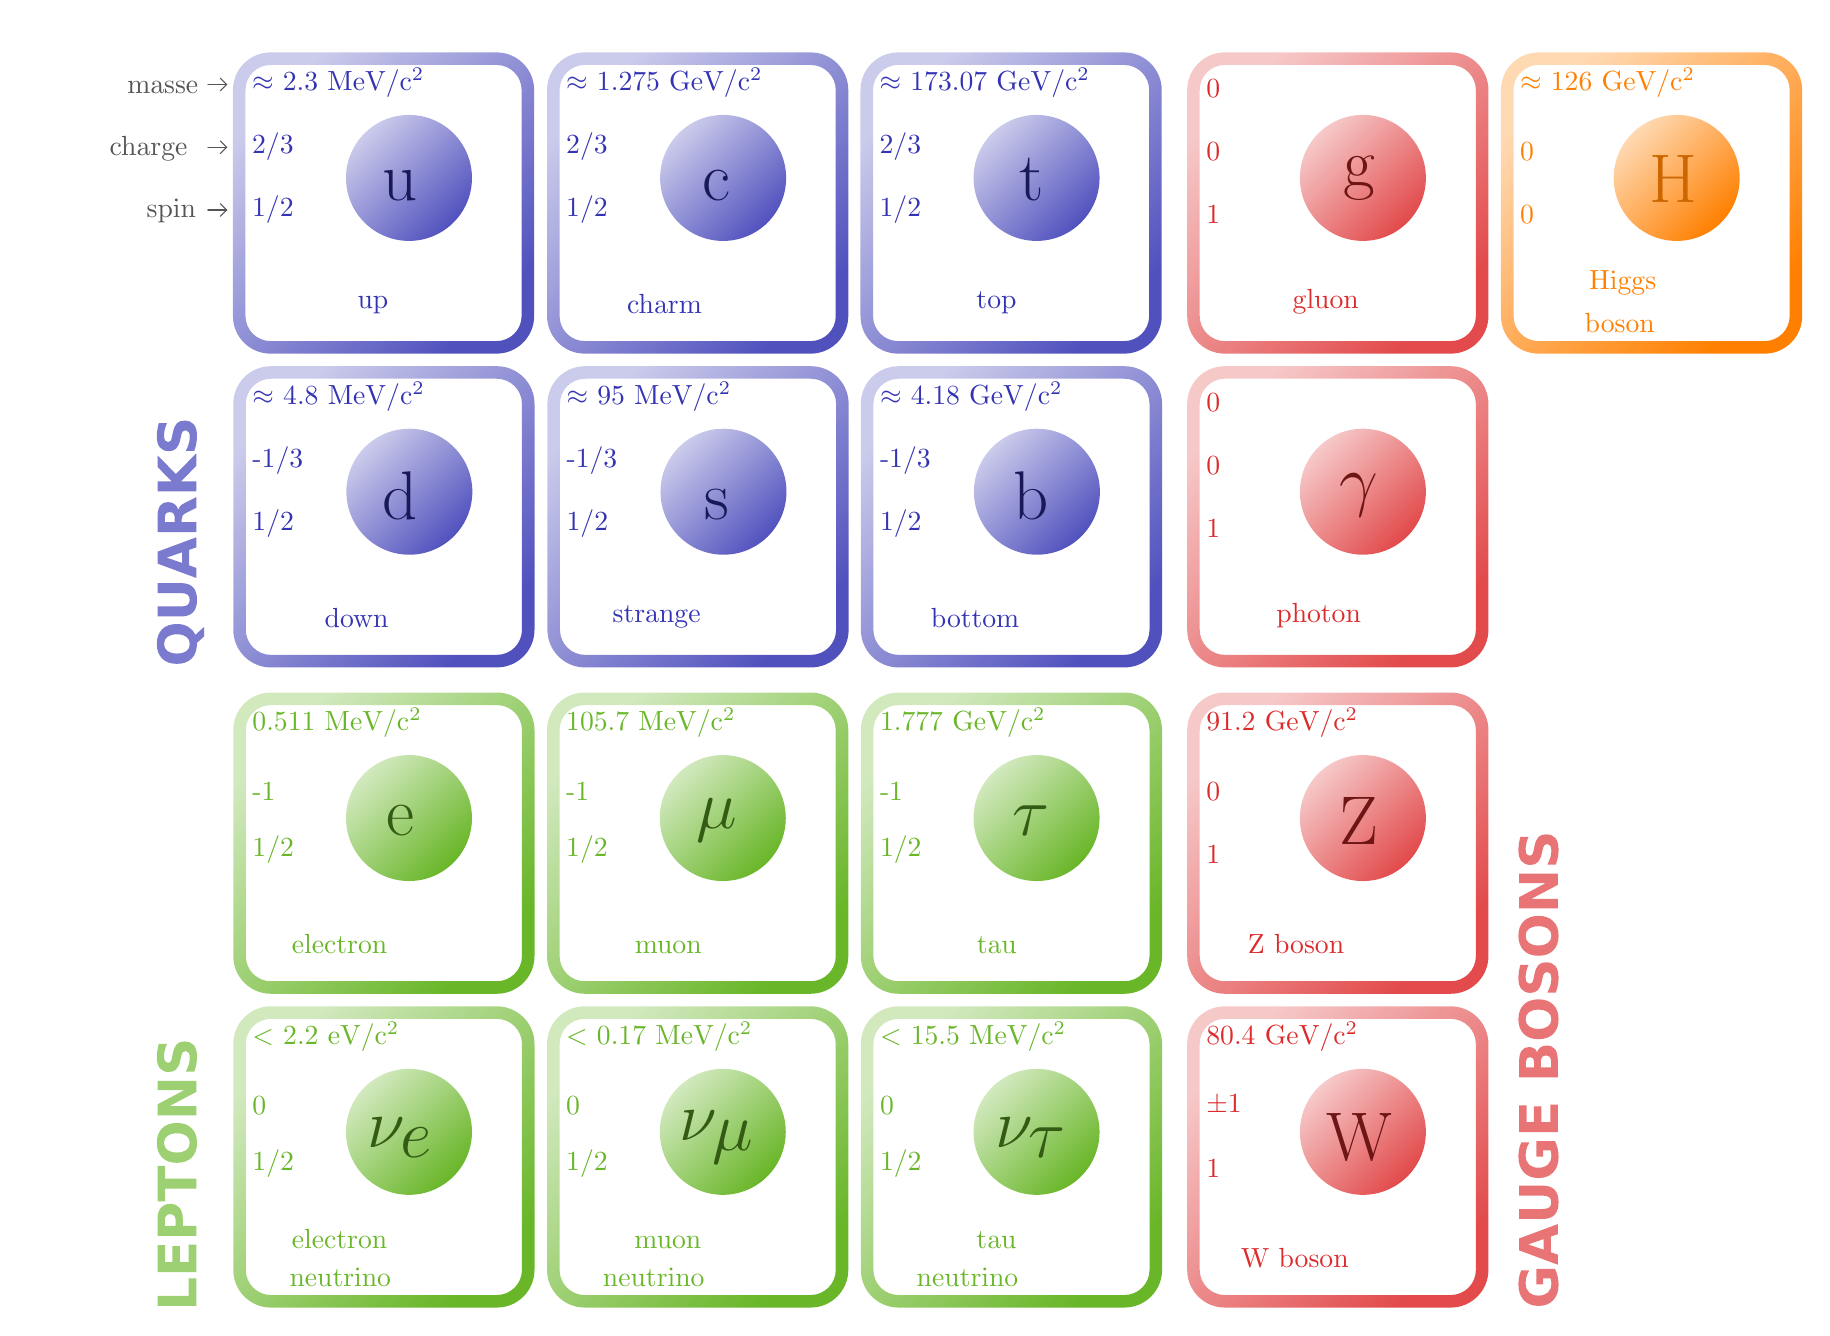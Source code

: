 \definecolor{gray}{RGB}{85,85,85}
\definecolor{blue}{RGB}{51,51,179}
\definecolor{green}{RGB}{105,182,40}
\definecolor{red}{RGB}{221,42,43}

%% \definecolor{ccc99ff}{RGB}{204,153,255}
%% \definecolor{c55cc22}{RGB}{85,204,34}
%% \definecolor{cff6c6c}{RGB}{255,108,108}
%% \definecolor{cffff58}{RGB}{255,255,88}

\tikzstyle{leptons} = [top color=green!30,bottom color=green,shading angle={45},opacity=1.0]
\tikzstyle{quarks}  = [top color=blue!30,bottom color=blue,shading angle={45},opacity=0.85]
\tikzstyle{bosons}  = [top color=red!30,bottom color=red,shading angle={45},opacity=0.85]
\tikzstyle{higgs}   = [top color=orange!30,bottom color=orange,shading angle={45},opacity=1.0]

\begin{tikzpicture}[y=0.80pt,x=0.80pt,yscale=-1, inner sep=0pt, outer sep=0pt]
  \path[quarks] (138.898,66.616) circle (0.8cm);
  \path[quarks] (195.434,128.976) .. controls (195.434,138.369) and
  (187.82,145.984) .. (178.426,145.984) -- (76.378,145.984) .. controls
  (66.985,145.984) and (59.37,138.369) .. (59.37,128.976) --
  (59.37,26.929) .. controls (59.37,17.536) and (66.985,9.921) ..
  (76.378,9.921) -- (178.426,9.921) .. controls (187.82,9.921) and
  (195.434,17.536) .. (195.434,26.929) -- (195.434,128.976) --
  (195.434,128.976) -- cycle(189.765,26.928) .. controls (189.765,20.666)
  and (184.689,15.59) .. (178.426,15.59) -- (76.378,15.59) .. controls
  (70.116,15.59) and (65.04,20.666) .. (65.04,26.928) --
  (65.04,128.975) .. controls (65.04,135.237) and (70.116,140.314) ..
  (76.378,140.314) -- (178.426,140.314) .. controls (184.689,140.314) and
  (189.765,135.237) .. (189.765,128.975) -- (189.765,26.928) --
  (189.765,26.928) -- cycle;
  \path[quarks] (195.593,270.707) .. controls (195.593,280.099) and
  (187.978,287.715) .. (178.585,287.715) -- (76.538,287.715) .. controls
  (67.144,287.715) and (59.53,280.099) .. (59.53,270.707) --
  (59.53,168.661) .. controls (59.53,159.268) and (67.144,151.653) ..
  (76.538,151.653) -- (178.586,151.653) .. controls (187.979,151.653) and
  (195.594,159.268) .. (195.594,168.661) -- (195.594,270.707) --
  (195.593,270.707) -- cycle(189.923,168.661) .. controls
  (189.923,162.399) and (184.847,157.323) .. (178.585,157.323) --
  (76.538,157.323) .. controls (70.276,157.323) and (65.199,162.399) ..
  (65.199,168.661) -- (65.199,270.707) .. controls (65.199,276.969) and
  (70.276,282.044) .. (76.538,282.044) -- (178.586,282.044) .. controls
  (184.848,282.044) and (189.924,276.968) .. (189.924,270.707) --
  (189.923,168.661) -- (189.923,168.661) -- cycle;
  \path[quarks] (139.058,208.348) circle (0.8cm);
  \path[quarks] (337.326,128.976) .. controls (337.326,138.369) and
  (329.711,145.984) .. (320.317,145.984) -- (218.269,145.984) .. controls
  (208.876,145.984) and (201.261,138.369) .. (201.261,128.976) --
  (201.261,26.929) .. controls (201.261,17.536) and (208.876,9.921) ..
  (218.269,9.921) -- (320.317,9.921) .. controls (329.711,9.921) and
  (337.326,17.536) .. (337.326,26.929) -- (337.326,128.976) --
  (337.326,128.976) -- cycle(331.656,26.928) .. controls (331.656,20.666)
  and (326.579,15.59) .. (320.317,15.59) -- (218.269,15.59) .. controls
  (212.007,15.59) and (206.931,20.666) .. (206.931,26.928) --
  (206.931,128.975) .. controls (206.931,135.237) and (212.007,140.314) ..
  (218.269,140.314) -- (320.317,140.314) .. controls (326.58,140.314) and
  (331.656,135.237) .. (331.656,128.975) -- (331.656,26.928) --
  (331.656,26.928) -- cycle;
  \path[quarks] (280.789,66.616) circle (0.8cm);
  \path[quarks] (337.484,270.707) .. controls (337.484,280.099) and
  (329.869,287.715) .. (320.476,287.715) -- (218.428,287.715) .. controls
  (209.034,287.715) and (201.42,280.099) .. (201.42,270.707) --
  (201.42,168.661) .. controls (201.42,159.268) and (209.034,151.653) ..
  (218.428,151.653) -- (320.476,151.653) .. controls (329.869,151.653) and
  (337.484,159.268) .. (337.484,168.661) -- (337.484,270.707) --
  (337.484,270.707) -- cycle(331.814,168.661) .. controls
  (331.814,162.399) and (326.737,157.323) .. (320.476,157.323) --
  (218.428,157.323) .. controls (212.166,157.323) and (207.089,162.399) ..
  (207.089,168.661) -- (207.089,270.707) .. controls (207.089,276.969) and
  (212.166,282.044) .. (218.428,282.044) -- (320.476,282.044) .. controls
  (326.738,282.044) and (331.814,276.968) .. (331.814,270.707) --
  (331.814,168.661) -- (331.814,168.661) -- cycle;
  \path[quarks] (280.949,208.348) circle (0.8cm);
  \path[quarks] (478.896,128.976) .. controls (478.896,138.369) and
  (471.281,145.984) .. (461.888,145.984) -- (359.841,145.984) .. controls
  (350.448,145.984) and (342.834,138.369) .. (342.834,128.976) --
  (342.834,26.929) .. controls (342.834,17.536) and (350.449,9.921) ..
  (359.841,9.921) -- (461.888,9.921) .. controls (471.281,9.921) and
  (478.896,17.536) .. (478.896,26.929) -- (478.896,128.976) --
  (478.896,128.976) -- cycle(473.226,26.928) .. controls (473.226,20.666)
  and (468.15,15.59) .. (461.888,15.59) -- (359.841,15.59) .. controls
  (353.579,15.59) and (348.503,20.666) .. (348.503,26.928) --
  (348.503,128.975) .. controls (348.503,135.237) and (353.579,140.314) ..
  (359.841,140.314) -- (461.888,140.314) .. controls (468.15,140.314) and
  (473.226,135.237) .. (473.226,128.975) -- (473.226,26.928) -- cycle;
  \path[quarks] (422.359,66.616) circle (0.8cm);
  \path[quarks] (479.054,270.707) .. controls (479.054,280.099) and
  (471.439,287.715) .. (462.046,287.715) -- (360.001,287.715) .. controls
  (350.606,287.715) and (342.994,280.099) .. (342.994,270.707) --
  (342.994,168.661) .. controls (342.994,159.268) and (350.607,151.653) ..
  (360.001,151.653) -- (462.046,151.653) .. controls (471.439,151.653) and
  (479.054,159.268) .. (479.054,168.661) -- (479.054,270.707) --
  (479.054,270.707) -- cycle(473.384,168.661) .. controls
  (473.384,162.399) and (468.308,157.323) .. (462.046,157.323) --
  (360.001,157.323) .. controls (353.739,157.323) and (348.661,162.399) ..
  (348.661,168.661) -- (348.661,270.707) .. controls (348.661,276.969) and
  (353.739,282.044) .. (360.001,282.044) -- (462.046,282.044) .. controls
  (468.308,282.044) and (473.384,276.968) .. (473.384,270.707) --
  (473.384,168.661) -- (473.384,168.661) -- cycle;
  \path[quarks] (422.519,208.348) circle (0.8cm);
  \path[bosons] (626.457,128.976) .. controls (626.457,138.37) and
  (618.847,145.984) .. (609.449,145.984) -- (507.402,145.984) .. controls
  (498.009,145.984) and (490.394,138.37) .. (490.394,128.976) --
  (490.394,26.929) .. controls (490.394,17.536) and (498.009,9.921) ..
  (507.402,9.921) -- (609.449,9.921) .. controls (618.845,9.921) and
  (626.457,17.536) .. (626.457,26.929) -- (626.457,128.976) --
  (626.457,128.976) -- cycle(620.789,26.928) .. controls (620.789,20.666)
  and (615.716,15.59) .. (609.449,15.59) -- (507.402,15.59) .. controls
  (501.14,15.59) and (496.064,20.666) .. (496.064,26.928) --
  (496.064,128.975) .. controls (496.064,135.238) and (501.14,140.315) ..
  (507.402,140.315) -- (609.449,140.315) .. controls (615.716,140.315) and
  (620.789,135.238) .. (620.789,128.975) -- (620.789,26.928) -- cycle;
  \path[bosons] (569.763,66.614) circle (0.8cm);
  \path[bosons] (569.763,208.348) circle (0.8cm);
  \path[leptons] (195.592,418.107) .. controls (195.592,427.502) and
  (187.978,435.115) .. (178.584,435.115) -- (76.537,435.115) .. controls
  (67.144,435.115) and (59.529,427.502) .. (59.529,418.107) --
  (59.529,316.061) .. controls (59.529,306.668) and (67.144,299.053) ..
  (76.537,299.053) -- (178.585,299.053) .. controls (187.979,299.053) and
  (195.593,306.668) .. (195.593,316.061) -- (195.592,418.107) --
  (195.592,418.107) -- cycle(189.923,316.061) .. controls
  (189.923,309.799) and (184.847,304.723) .. (178.584,304.723) --
  (76.537,304.723) .. controls (70.275,304.723) and (65.199,309.799) ..
  (65.199,316.061) -- (65.199,418.111) .. controls (65.199,424.373) and
  (70.275,429.451) .. (76.537,429.451) -- (178.585,429.451) .. controls
  (184.848,429.451) and (189.924,424.373) .. (189.924,418.111) --
  (189.923,316.061) -- (189.923,316.061) -- cycle;
  \path[leptons] (138.899,355.745) circle (0.8cm);
  \path[leptons] (337.326,418.107) .. controls (337.326,427.502) and
  (329.711,435.115) .. (320.317,435.115) -- (218.269,435.115) .. controls
  (208.876,435.115) and (201.261,427.502) .. (201.261,418.107) --
  (201.261,316.061) .. controls (201.261,306.668) and (208.876,299.053) ..
  (218.269,299.053) -- (320.317,299.053) .. controls (329.711,299.053) and
  (337.326,306.668) .. (337.326,316.061) -- (337.326,418.107) --
  (337.326,418.107) -- cycle(331.656,316.061) .. controls
  (331.656,309.799) and (326.579,304.723) .. (320.317,304.723) --
  (218.269,304.723) .. controls (212.007,304.723) and (206.931,309.799) ..
  (206.931,316.061) -- (206.931,418.111) .. controls (206.931,424.373) and
  (212.007,429.451) .. (218.269,429.451) -- (320.317,429.451) .. controls
  (326.58,429.451) and (331.656,424.373) .. (331.656,418.111) --
  (331.656,316.061) -- (331.656,316.061) -- cycle;
  \path[leptons] (280.631,355.745) circle (0.8cm);
  \path[leptons] (479.056,418.107) .. controls (479.056,427.502) and
  (471.441,435.115) .. (462.048,435.115) -- (360.001,435.115) .. controls
  (350.608,435.115) and (342.994,427.502) .. (342.994,418.107) --
  (342.994,316.061) .. controls (342.994,306.668) and (350.609,299.053) ..
  (360.001,299.053) -- (462.048,299.053) .. controls (471.441,299.053) and
  (479.056,306.668) .. (479.056,316.061) -- (479.056,418.107) --
  (479.056,418.107) -- cycle(473.386,316.061) .. controls
  (473.386,309.799) and (468.31,304.723) .. (462.048,304.723) --
  (360.001,304.723) .. controls (353.739,304.723) and (348.663,309.799) ..
  (348.663,316.061) -- (348.663,418.111) .. controls (348.663,424.373) and
  (353.739,429.451) .. (360.001,429.451) -- (462.048,429.451) .. controls
  (468.31,429.451) and (473.386,424.373) .. (473.386,418.111) --
  (473.386,316.061) -- (473.386,316.061) -- cycle;
  \path[leptons] (422.363,355.745) circle (0.8cm);
  \path[leptons] (195.591,559.84) .. controls (195.591,569.236) and
  (187.977,576.848) .. (178.583,576.848) -- (76.536,576.848) .. controls
  (67.143,576.848) and (59.528,569.238) .. (59.528,559.84) --
  (59.528,457.793) .. controls (59.528,448.4) and (67.143,440.785) ..
  (76.536,440.785) -- (178.584,440.785) .. controls (187.978,440.785) and
  (195.592,448.4) .. (195.592,457.793) -- (195.591,559.84) --
  (195.591,559.84) -- cycle(189.922,457.793) .. controls
  (189.922,451.531) and (184.846,446.455) .. (178.583,446.455) --
  (76.536,446.455) .. controls (70.274,446.455) and (65.198,451.531) ..
  (65.198,457.793) -- (65.198,559.84) .. controls (65.198,566.103) and
  (70.274,571.18) .. (76.536,571.18) -- (178.584,571.18) .. controls
  (184.847,571.18) and (189.923,566.103) .. (189.923,559.84) --
  (189.922,457.793) -- (189.922,457.793) -- cycle;
  \path[leptons] (138.898,497.478) circle (0.8cm);
  \path[leptons] (337.324,559.84) .. controls (337.324,569.236) and
  (329.711,576.848) .. (320.316,576.848) -- (218.268,576.848) .. controls
  (208.875,576.848) and (201.26,569.238) .. (201.26,559.84) --
  (201.26,457.793) .. controls (201.26,448.4) and (208.875,440.785) ..
  (218.268,440.785) -- (320.316,440.785) .. controls (329.711,440.785) and
  (337.324,448.4) .. (337.324,457.793) -- (337.324,559.84) --
  cycle(331.656,457.793) .. controls (331.656,451.531) and
  (326.579,446.455) .. (320.316,446.455) -- (218.268,446.455) .. controls
  (212.006,446.455) and (206.93,451.531) .. (206.93,457.793) --
  (206.93,559.84) .. controls (206.93,566.103) and (212.006,571.18) ..
  (218.268,571.18) -- (320.316,571.18) .. controls (326.58,571.18) and
  (331.656,566.103) .. (331.656,559.84) -- (331.656,457.793) --
  (331.656,457.793) -- cycle;
  \path[leptons] (280.63,497.478) circle (0.8cm);
  \path[leptons] (479.054,559.84) .. controls (479.054,569.236) and
  (471.441,576.848) .. (462.046,576.848) -- (360.001,576.848) .. controls
  (350.608,576.848) and (342.994,569.238) .. (342.994,559.84) --
  (342.994,457.793) .. controls (342.994,448.4) and (350.609,440.785) ..
  (360.001,440.785) -- (462.046,440.785) .. controls (471.441,440.785) and
  (479.054,448.4) .. (479.054,457.793) -- (479.054,559.84) --
  (479.054,559.84) -- cycle(473.386,457.793) .. controls
  (473.386,451.531) and (468.31,446.455) .. (462.046,446.455) --
  (360.001,446.455) .. controls (353.739,446.455) and (348.663,451.531) ..
  (348.663,457.793) -- (348.663,559.84) .. controls (348.663,566.103) and
  (353.739,571.18) .. (360.001,571.18) -- (462.046,571.18) .. controls
  (468.31,571.18) and (473.386,566.103) .. (473.386,559.84) --
  (473.386,457.793) -- (473.386,457.793) -- cycle;
  \path[leptons] (422.361,497.478) circle (0.8cm);
  \path[bosons] (626.457,559.842) .. controls (626.457,569.238) and
  (618.847,576.85) .. (609.449,576.85) -- (507.402,576.85) .. controls
  (498.009,576.85) and (490.394,569.238) .. (490.394,559.842) --
  (490.394,457.793) .. controls (490.394,448.4) and (498.009,440.785) ..
  (507.402,440.785) -- (609.449,440.785) .. controls (618.845,440.785) and
  (626.457,448.4) .. (626.457,457.793) -- (626.457,559.842) --
  (626.457,559.842) -- cycle(620.789,457.793) .. controls
  (620.789,451.531) and (615.716,446.455) .. (609.449,446.455) --
  (507.402,446.455) .. controls (501.14,446.455) and (496.064,451.531) ..
  (496.064,457.793) -- (496.064,559.84) .. controls (496.064,566.107) and
  (501.14,571.18) .. (507.402,571.18) -- (609.449,571.18) .. controls
  (615.716,571.18) and (620.789,566.107) .. (620.789,559.84) --
  (620.789,457.793) -- cycle;
  \path[bosons] (569.763,497.482) circle (0.8cm);
  \path[bosons] (626.457,418.109) .. controls (626.457,427.502) and
  (618.847,435.117) .. (609.449,435.117) -- (507.402,435.117) .. controls
  (498.009,435.117) and (490.394,427.502) .. (490.394,418.109) --
  (490.394,316.061) .. controls (490.394,306.668) and (498.009,299.053) ..
  (507.402,299.053) -- (609.449,299.053) .. controls (618.845,299.053) and
  (626.457,306.668) .. (626.457,316.061) -- (626.457,418.109) --
  (626.457,418.109) -- cycle(620.789,316.061) .. controls
  (620.789,309.799) and (615.716,304.723) .. (609.449,304.723) --
  (507.402,304.723) .. controls (501.14,304.723) and (496.064,309.799) ..
  (496.064,316.061) -- (496.064,418.111) .. controls (496.064,424.375) and
  (501.14,429.451) .. (507.402,429.451) -- (609.449,429.451) .. controls
  (615.716,429.451) and (620.789,424.375) .. (620.789,418.111) --
  (620.789,316.061) -- cycle;
  \path[bosons] (569.763,355.747) circle (0.8cm);
  \path[bosons] (626.457,270.707) .. controls (626.457,280.101) and
  (618.847,287.715) .. (609.449,287.715) -- (507.402,287.715) .. controls
  (498.009,287.715) and (490.394,280.101) .. (490.394,270.707) --
  (490.394,168.661) .. controls (490.394,159.268) and (498.009,151.653) ..
  (507.402,151.653) -- (609.449,151.653) .. controls (618.845,151.653) and
  (626.457,159.268) .. (626.457,168.661) -- (626.457,270.707) --
  (626.457,270.707) -- cycle(620.789,168.661) .. controls
  (620.789,162.399) and (615.716,157.323) .. (609.449,157.323) --
  (507.402,157.323) .. controls (501.14,157.323) and (496.064,162.399) ..
  (496.064,168.661) -- (496.064,270.707) .. controls (496.064,276.969) and
  (501.14,282.046) .. (507.402,282.046) -- (609.449,282.046) .. controls
  (615.716,282.046) and (620.789,276.968) .. (620.789,270.707) --
  (620.789,168.661) -- cycle;
  \path[higgs] (768.189,128.977) .. controls (768.189,138.371) and
  (760.576,145.985) .. (751.181,145.985) -- (649.134,145.985) .. controls
  (639.738,145.985) and (632.126,138.371) .. (632.126,128.977) --
  (632.126,26.929) .. controls (632.126,17.536) and (639.738,9.921) ..
  (649.134,9.921) -- (751.181,9.921) .. controls (760.576,9.921) and
  (768.189,17.536) .. (768.189,26.929) -- (768.189,128.977) --
  (768.189,128.977) -- cycle(762.521,26.929) .. controls (762.521,20.667)
  and (757.445,15.591) .. (751.181,15.591) -- (649.134,15.591) .. controls
  (642.869,15.591) and (637.796,20.667) .. (637.796,26.929) --
  (637.796,128.976) .. controls (637.796,135.239) and (642.869,140.316) ..
  (649.134,140.316) -- (751.181,140.316) .. controls (757.445,140.316) and
  (762.521,135.239) .. (762.521,128.976) -- (762.521,26.929) --
  (762.521,26.929) -- cycle;
  \path[higgs] (711.496,66.614) circle (0.8cm);

  \begin{scope}[yshift=-2pt]
    \path[draw=gray,line join=round,line cap=round] (48.033,26.93) --
    (56.537,26.93);
    \path[draw=gray,line join=round,line cap=round] (53.702,29.764) --
    (56.537,26.93);
    \path[draw=gray,line join=round,line cap=round] (53.702,24.095) --
    (56.537,26.93);
    \path[draw=gray,line join=round,line cap=round] (48.033,55.275) --
    (56.537,55.275);
    \path[draw=gray,line join=round,line cap=round] (53.702,58.11) --
    (56.537,55.275);
    \path[draw=gray,line join=round,line cap=round] (53.702,52.44) --
    (56.537,55.275);
    \path[draw=gray,line join=round,line cap=round] (48.033,83.622) --
    (56.537,83.622);
    \path[draw=gray,line join=round,line cap=round] (53.702,86.458) --
    (56.537,83.622);
    \path[draw=gray,line join=round,line cap=round] (53.702,80.787) --
    (56.537,83.622);
  \end{scope}

  \begin{scope}
    \fontsize{35.0}{18.0}\selectfont{}
    \path[blue!50!black] (135,77)  node[above] (text3264) {u};
    \path[blue!50!black] (278,77)  node[above] (text3304) {c};
    \path[blue!50!black] (420,77)  node[above] (text3344) {t};
    \path[red!50!black] (568,67)  node (text3384) {g};
    \path[orange!80!black] (710,67)  node (text3596) {H};

    \path[blue!50!black] (135,221) node[above] (text3284) {d};
    \path[blue!50!black] (278,221) node[above] (text3324) {s};
    \path[blue!50!black] (420,221) node[above] (text3364) {b};
    \path[red!50!black] (568,210) node (text3584) {$\gamma$};

    \path[green!50!black] (135,357) node (text3404) {e};
    \path[green!50!black] (278,357) node (text3424) {$\mu$};
    \path[green!50!black] (420,357) node (text3444) {$\tau$};
    \path[red!50!black] (568,357) node (text3556) {Z};

    \path[green!50!black] (135,500) node (text3464) {$\nu_e$};
    \path[green!50!black] (278,500) node (text3488) {$\nu_\mu$};
    \path[green!50!black] (420,500) node (text3488) {$\nu_\tau$};
    \path[red!50!black] (568,500) node (text3536) {W};
  \end{scope}

  \begin{scope}[blue]
    \path[shift={(68.034,30.38)}] (0,0) node[above right] (text3256) {$\approx$ 2.3
      MeV/c$^2$};
    \path[shift={(68.034,87.073)}] (0,0) node[above right] (text3260) {1/2};
    \path[shift={(115.659,127.929)}] (0,0) node[above right] (text3268) {up};
    \path[shift={(68.034,58.726)}] (0,0) node[above right] (text3272) {2/3};
    \path[shift={(68.192,172.112)}] (0,0) node[above right] (text3276) {$\approx$ 4.8
      MeV/c$^2$};
    \path[shift={(68.192,228.806)}] (0,0) node[above right] (text3280) {1/2};
    \path[shift={(100.806,269.66)}] (0,0) node[above right] (text3288) {down};
    \path[shift={(68.192,200.458)}] (0,0) node[above right] (text3292) {-1/3};
    \path[shift={(209.924,30.38)}] (0,0) node[above right] (text3296) {$\approx$ 1.275
      GeV/c$^2$};
    \path[shift={(209.924,87.073)}] (0,0) node[above right] (text3300) {1/2};
    \path[shift={(237.462,127.929)}] (0,0) node[above right] (text3308) {charm};
    \path[shift={(209.924,58.726)}] (0,0) node[above right] (text3312) {2/3};
    (314.966,180.0);
    \path[shift={(210.083,172.112)}] (0,0) node[above right] (text3316) {$\approx$ 95
      MeV/c$^2$};
    \path[shift={(210.083,228.806)}] (0,0) node[above right] (text3320) {1/2};
    \path[shift={(230.91,269.66)}] (0,0) node[above right] (text3328) {strange};
    \path[shift={(210.083,200.458)}] (0,0) node[above right] (text3332) {-1/3};
    \path[shift={(351.497,30.38)}] (0,0) node[above right] (text3336) {$\approx$ 173.07
      GeV/c$^2$};
    \path[shift={(351.497,87.073)}] (0,0) node[above right] (text3340) {1/2};
    \path[shift={(395.236,127.929)}] (0,0) node[above right] (text3348) {top};
    \path[shift={(351.497,58.726)}] (0,0) node[above right] (text3352) {2/3};
    (456.536,180.0);
    \path[shift={(351.655,172.112)}] (0,0) node[above right] (text3356) {$\approx$ 4.18
      GeV/c$^2$};
    \path[shift={(351.655,228.806)}] (0,0) node[above right] (text3360) {1/2};
    \path[shift={(374.625,269.66)}] (0,0) node[above right] (text3368) {bottom};
    \path[shift={(351.655,200.458)}] (0,0) node[above right] (text3372) {-1/3};
  \end{scope}

  \begin{scope}[green]
    \path[shift={(68.192,319.514)}] (0,0) node[above right] (text3396) {0.511
      MeV/c$^2$};
    \path[shift={(68.192,376.207)}] (0,0) node[above right] (text3400) {1/2};
    \path[shift={(86.014,417.062)}] (0,0) node[above right] (text3408) {electron};
    \path[shift={(68.192,347.859)}] (0,0) node[above right] (text3412) {-1};
    \path[shift={(209.924,319.514)}] (0,0) node[above right] (text3416) {105.7
      MeV/c$^2$};
    \path[shift={(209.924,376.207)}] (0,0) node[above right] (text3420) {1/2};
    \path[shift={(240.908,417.062)}] (0,0) node[above right] (text3428) {muon};
    \path[shift={(209.924,347.859)}] (0,0) node[above right] (text3432) {-1};
    \path[shift={(351.657,319.514)}] (0,0) node[above right] (text3436) {1.777
      GeV/c$^2$};
    \path[shift={(351.657,376.207)}] (0,0) node[above right] (text3440) {1/2};
    \path[shift={(395.396,417.062)}] (0,0) node[above right] (text3448) {tau};
    \path[shift={(351.657,347.859)}] (0,0) node[above right] (text3452) {-1};
    \path[shift={(68.191,461.246)}] (0,0) node[above right] (text3456) {$<$ 2.2
      eV/c$^2$};
    \path[shift={(68.191,517.939)}] (0,0) node[above right] (text3460) {1/2};
    \path[shift={(86.013,550.291)}] (0,0) node[above right] (text3470) {electron};
    \path[shift={(84.936,567.291)}] (0,0) node[above right] (text3472) {neutrino};
    \path[shift={(68.191,489.592)}] (0,0) node[above right] (text3476) {0};
    \path[shift={(209.923,461.246)}] (0,0) node[above right] (text3480) {$<$ 0.17
      MeV/c$^2$};
    \path[shift={(209.923,517.939)}] (0,0) node[above right] (text3484) {1/2};
    \path[shift={(209.923,489.592)}] (0,0) node[above right] (text3494) {0};
    \path[shift={(240.748,550.289)}] (0,0) node[above right] (text3498) {muon};
    \path[shift={(226.51,567.289)}] (0,0) node[above right] (text3500) {neutrino};
    \path[shift={(351.656,461.246)}] (0,0) node[above right] (text3504) {$<$ 15.5
      MeV/c$^2$};
    \path[shift={(351.656,517.939)}] (0,0) node[above right] (text3508) {1/2};
    \path[shift={(351.656,489.592)}] (0,0) node[above right] (text3518) {0};
    \path[shift={(395.237,550.289)}] (0,0) node[above right] (text3522) {tau};
    \path[shift={(368.243,567.289)}] (0,0) node[above right] (text3524) {neutrino};
  \end{scope}

  \begin{scope}[red]
    \path[shift={(499.058,30.38)}] (0,0) node[above right] (text3376) {0};
    \path[shift={(499.058,87.073)}] (0,0) node[above right] (text3380) {1};
    \path[shift={(538.063,127.929)}] (0,0) node[above right] (text3388) {gluon};
    \path[shift={(499.058,58.726)}] (0,0) node[above right] (text3392) {0};
    \path[shift={(499.058,461.246)}] (0,0) node[above right] (text3528) {80.4
      GeV/c$^2$};
    \path[shift={(499.058,517.939)}] (0,0) node[above right] (text3532) {1};
    \path[shift={(514.645,558.795)}] (0,0) node[above right] (text3540) {W boson};
    \path[shift={(499.058,489.592)}] (0,0) node[above right] (text3544) {$\pm$1};
    \path[shift={(499.058,319.514)}] (0,0) node[above right] (text3548) {91.2
      GeV/c$^2$};
    \path[shift={(499.058,376.207)}] (0,0) node[above right] (text3552) {1};
    \path[shift={(517.835,417.062)}] (0,0) node[above right] (text3560) {Z boson};
    \path[shift={(499.058,347.859)}] (0,0) node[above right] (text3564) {0};
    \path[shift={(499.058,172.112)}] (0,0) node[above right] (text3568) {0};
    \path[shift={(499.058,228.806)}] (0,0) node[above right] (text3572) {1};
    \path[shift={(530.687,269.66)}] (0,0) node[above right] (text3576) {photon};
    \path[shift={(499.058,200.458)}] (0,0) node[above right] (text3580) {0};
  \end{scope}
  \begin{scope}[orange]
    \path[shift={(640.79,30.38)}] (0,0) node[above right] (text3588) {$\approx$ 126
      GeV/c$^2$};
    \path[shift={(640.79,87.073)}] (0,0) node[above right] (text3592) {0};
    \path[shift={(640.79,58.727)}] (0,0) node[above right] (text3600) {0};
    \path[shift={(671.963,119.425)}] (0,0) node[above right] (text3604) {Higgs};
    \path[shift={(669.938,136.425)}] (0,0) node[above right] (text3606) {boson};
    \path[shift={(-1e-05,0)},fill=black] (0,0) node[above right] (flowRoot3938) {};
  \end{scope}

  \path[shift={(11.65,28.38)}, gray] (0,0) node[above right] (text3616) {masse};
  \path[shift={(3.707,58.727)}, gray] (0,0) node[above right] (text3620) {charge};
  \path[shift={(20.389,87.073)}, gray] (0,0) node[above right] (text3624) {spin};

  \begin{scope}[cm={{0.0,-1.0,1.0,0.0,(-98.257,99.985)}},fill=blue,opacity=0.650]
    \path[fill] (-176.637,141.386) -- (-176.988,141.386) .. controls
    (-179.871,141.386) and (-182.113,140.589) .. (-183.715,138.995) ..
    controls (-185.316,137.401) and (-186.117,135.183) .. (-186.117,132.339)
    .. controls (-186.117,129.503) and (-185.318,127.28) ..
    (-183.721,125.671) .. controls (-182.123,124.062) and (-179.922,123.257)
    .. (-177.117,123.257) .. controls (-174.281,123.257) and
    (-172.072,124.054) .. (-170.49,125.647) .. controls (-168.908,127.241)
    and (-168.117,129.472) .. (-168.117,132.339) .. controls
    (-168.117,134.308) and (-168.537,136.003) .. (-169.377,137.425) ..
    controls (-170.217,138.847) and (-171.426,139.917) .. (-173.004,140.636)
    -- (-169.477,144.573) -- (-173.777,144.573) -- cycle(-177.117,126.526)
    .. controls (-178.492,126.526) and (-179.559,127.034) ..
    (-180.316,128.05) .. controls (-181.074,129.065) and (-181.453,130.495)
    .. (-181.453,132.339) .. controls (-181.453,134.214) and
    (-181.082,135.649) .. (-180.34,136.645) .. controls (-179.598,137.642)
    and (-178.523,138.14) .. (-177.117,138.14) .. controls
    (-175.734,138.14) and (-174.664,137.632) .. (-173.906,136.616) ..
    controls (-173.148,135.601) and (-172.77,134.175) .. (-172.769,132.339)
    .. controls (-172.77,130.495) and (-173.148,129.065) ..
    (-173.906,128.05) .. controls (-174.664,127.034) and (-175.734,126.526)
    .. (-177.117,126.526) -- cycle;
    \path[fill] (-164.719,123.573) -- (-160.207,123.573) -- (-160.207,134.061)
    .. controls (-160.207,135.507) and (-159.971,136.54) ..
    (-159.498,137.161) .. controls (-159.025,137.782) and (-158.254,138.093)
    .. (-157.184,138.093) .. controls (-156.106,138.093) and
    (-155.33,137.782) .. (-154.857,137.161) .. controls (-154.385,136.54)
    and (-154.149,135.507) .. (-154.148,134.061) -- (-154.148,123.573) --
    (-149.637,123.573) -- (-149.637,134.061) .. controls (-149.637,136.538)
    and (-150.258,138.382) .. (-151.5,139.593) .. controls
    (-152.742,140.804) and (-154.637,141.409) .. (-157.184,141.409) ..
    controls (-159.723,141.409) and (-161.613,140.804) .. (-162.856,139.593)
    .. controls (-164.098,138.382) and (-164.719,136.538) ..
    (-164.719,134.061) -- cycle;
    \path[fill] (-134.602,137.882) -- (-141.656,137.882) -- (-142.769,141.069)
    -- (-147.305,141.069) -- (-140.824,123.573) -- (-135.445,123.573) --
    (-128.965,141.069) -- (-133.5,141.069) -- cycle(-140.531,134.636) --
    (-135.738,134.636) -- (-138.129,127.675) -- cycle;
    \path[fill] (-120.246,131.331) .. controls (-119.301,131.331) and
    (-118.623,131.155) .. (-118.213,130.804) .. controls (-117.803,130.452)
    and (-117.598,129.874) .. (-117.598,129.069) .. controls
    (-117.598,128.273) and (-117.803,127.702) .. (-118.213,127.358) ..
    controls (-118.623,127.015) and (-119.301,126.843) .. (-120.246,126.843)
    -- (-122.144,126.843) -- (-122.144,131.331) -- cycle(-122.144,134.448)
    -- (-122.144,141.069) -- (-126.656,141.069) -- (-126.656,123.573) --
    (-119.766,123.573) .. controls (-117.461,123.573) and (-115.772,123.96)
    .. (-114.697,124.733) .. controls (-113.623,125.507) and
    (-113.086,126.73) .. (-113.086,128.401) .. controls (-113.086,129.558)
    and (-113.365,130.507) .. (-113.924,131.249) .. controls
    (-114.482,131.991) and (-115.324,132.538) .. (-116.449,132.89) ..
    controls (-115.832,133.03) and (-115.279,133.349) .. (-114.791,133.845)
    .. controls (-114.303,134.341) and (-113.809,135.093) ..
    (-113.309,136.101) -- (-110.859,141.069) -- (-115.664,141.069) --
    (-117.797,136.722) .. controls (-118.227,135.847) and (-118.662,135.249)
    .. (-119.103,134.929) .. controls (-119.545,134.608) and
    (-120.133,134.448) .. (-120.867,134.448) -- cycle;
    \path[fill] (-108.188,123.573) -- (-103.676,123.573) -- (-103.676,129.96)
    -- (-97.172,123.573) -- (-91.934,123.573) -- (-100.359,131.858) --
    (-91.066,141.069) -- (-96.715,141.069) -- (-103.676,134.179) --
    (-103.676,141.069) -- (-108.188,141.069) -- cycle;
    \path[fill] (-77.402,124.124) -- (-77.402,127.827) .. controls
    (-78.363,127.397) and (-79.301,127.073) .. (-80.215,126.855) .. controls
    (-81.129,126.636) and (-81.992,126.526) .. (-82.805,126.526) .. controls
    (-83.883,126.526) and (-84.68,126.675) .. (-85.195,126.972) .. controls
    (-85.711,127.269) and (-85.969,127.73) .. (-85.969,128.355) .. controls
    (-85.969,128.823) and (-85.795,129.189) .. (-85.447,129.45) .. controls
    (-85.1,129.712) and (-84.469,129.937) .. (-83.555,130.124) --
    (-81.633,130.511) .. controls (-79.688,130.901) and (-78.305,131.495) ..
    (-77.484,132.292) .. controls (-76.664,133.089) and (-76.254,134.222) ..
    (-76.254,135.69) .. controls (-76.254,137.62) and (-76.826,139.056) ..
    (-77.971,139.997) .. controls (-79.115,140.939) and (-80.863,141.409) ..
    (-83.215,141.409) .. controls (-84.324,141.409) and (-85.438,141.304) ..
    (-86.555,141.093) .. controls (-87.672,140.882) and (-88.789,140.569) ..
    (-89.906,140.155) -- (-89.906,136.347) .. controls (-88.789,136.94) and
    (-87.709,137.388) .. (-86.666,137.689) .. controls (-85.623,137.989) and
    (-84.617,138.14) .. (-83.648,138.14) .. controls (-82.664,138.14) and
    (-81.91,137.976) .. (-81.387,137.648) .. controls (-80.863,137.319) and
    (-80.602,136.851) .. (-80.602,136.241) .. controls (-80.602,135.694) and
    (-80.779,135.273) .. (-81.135,134.976) .. controls (-81.49,134.679) and
    (-82.199,134.413) .. (-83.262,134.179) -- (-85.008,133.792) .. controls
    (-86.758,133.417) and (-88.037,132.819) .. (-88.846,131.999) .. controls
    (-89.654,131.179) and (-90.059,130.073) .. (-90.059,128.683) .. controls
    (-90.059,126.941) and (-89.496,125.601) .. (-88.371,124.663) .. controls
    (-87.246,123.726) and (-85.629,123.257) .. (-83.519,123.257) .. controls
    (-82.559,123.257) and (-81.57,123.329) .. (-80.555,123.474) .. controls
    (-79.539,123.618) and (-78.488,123.835) .. (-77.402,124.124) -- cycle;
  \end{scope}
  \begin{scope}[cm={{0.0,-1.0,1.0,0.0,(-98.257,390.993)}},fill=green, opacity=0.65]
    \path[fill] (-185.109,123.573) -- (-180.598,123.573) -- (-180.598,137.659)
    -- (-172.676,137.659) -- (-172.676,141.069) -- (-185.109,141.069) --
    cycle;
    \path[fill] (-169.828,123.573) -- (-157.652,123.573) -- (-157.652,126.983)
    -- (-165.316,126.983) -- (-165.316,130.241) -- (-158.109,130.241) --
    (-158.109,133.651) -- (-165.316,133.651) -- (-165.316,137.659) --
    (-157.394,137.659) -- (-157.394,141.069) -- (-169.828,141.069) -- cycle;
    \path[fill] (-153.422,123.573) -- (-145.934,123.573) .. controls
    (-143.707,123.573) and (-141.998,124.067) .. (-140.807,125.056) ..
    controls (-139.615,126.044) and (-139.02,127.452) .. (-139.019,129.28)
    .. controls (-139.02,131.116) and (-139.615,132.528) ..
    (-140.807,133.517) .. controls (-141.998,134.505) and (-143.707,134.999)
    .. (-145.934,134.999) -- (-148.91,134.999) -- (-148.91,141.069) --
    (-153.422,141.069) -- cycle(-148.91,126.843) -- (-148.91,131.73) --
    (-146.414,131.73) .. controls (-145.539,131.73) and (-144.863,131.517)
    .. (-144.387,131.091) .. controls (-143.91,130.665) and
    (-143.672,130.062) .. (-143.672,129.28) .. controls (-143.672,128.499)
    and (-143.91,127.897) .. (-144.387,127.476) .. controls
    (-144.863,127.054) and (-145.539,126.843) .. (-146.414,126.843) --
    cycle;
    \path[fill] (-137.93,123.573) -- (-121.805,123.573) -- (-121.805,126.983)
    -- (-127.606,126.983) -- (-127.606,141.069) -- (-132.117,141.069) --
    (-132.117,126.983) -- (-137.93,126.983) -- cycle;
    \path[fill] (-111.492,126.526) .. controls (-112.867,126.526) and
    (-113.934,127.034) .. (-114.691,128.05) .. controls (-115.449,129.065)
    and (-115.828,130.495) .. (-115.828,132.339) .. controls
    (-115.828,134.175) and (-115.449,135.601) .. (-114.691,136.616) ..
    controls (-113.934,137.632) and (-112.867,138.14) .. (-111.492,138.14)
    .. controls (-110.109,138.14) and (-109.039,137.632) ..
    (-108.281,136.616) .. controls (-107.523,135.601) and (-107.144,134.175)
    .. (-107.144,132.339) .. controls (-107.145,130.495) and
    (-107.523,129.065) .. (-108.281,128.05) .. controls (-109.039,127.034)
    and (-110.109,126.526) .. (-111.492,126.526) -- cycle(-111.492,123.257)
    .. controls (-108.68,123.257) and (-106.477,124.062) ..
    (-104.883,125.671) .. controls (-103.289,127.28) and (-102.492,129.503)
    .. (-102.492,132.339) .. controls (-102.492,135.167) and
    (-103.289,137.386) .. (-104.883,138.995) .. controls (-106.477,140.605)
    and (-108.68,141.409) .. (-111.492,141.409) .. controls
    (-114.297,141.409) and (-116.498,140.605) .. (-118.096,138.995) ..
    controls (-119.693,137.386) and (-120.492,135.167) .. (-120.492,132.339)
    .. controls (-120.492,129.503) and (-119.693,127.28) ..
    (-118.096,125.671) .. controls (-116.498,124.062) and (-114.297,123.257)
    .. (-111.492,123.257) -- cycle;
    \path[fill] (-99.094,123.573) -- (-94.055,123.573) -- (-87.691,135.573) --
    (-87.691,123.573) -- (-83.414,123.573) -- (-83.414,141.069) --
    (-88.453,141.069) -- (-94.816,129.069) -- (-94.816,141.069) --
    (-99.094,141.069) -- cycle;
    \path[fill] (-66.809,124.124) -- (-66.809,127.827) .. controls
    (-67.769,127.397) and (-68.707,127.073) .. (-69.621,126.855) .. controls
    (-70.535,126.636) and (-71.398,126.526) .. (-72.211,126.526) .. controls
    (-73.289,126.526) and (-74.086,126.675) .. (-74.602,126.972) .. controls
    (-75.117,127.269) and (-75.375,127.73) .. (-75.375,128.355) .. controls
    (-75.375,128.823) and (-75.201,129.189) .. (-74.853,129.45) .. controls
    (-74.506,129.712) and (-73.875,129.937) .. (-72.961,130.124) --
    (-71.039,130.511) .. controls (-69.094,130.901) and (-67.711,131.495) ..
    (-66.891,132.292) .. controls (-66.07,133.089) and (-65.66,134.222) ..
    (-65.66,135.69) .. controls (-65.66,137.62) and (-66.232,139.056) ..
    (-67.377,139.997) .. controls (-68.522,140.939) and (-70.269,141.409) ..
    (-72.621,141.409) .. controls (-73.731,141.409) and (-74.844,141.304) ..
    (-75.961,141.093) .. controls (-77.078,140.882) and (-78.195,140.569) ..
    (-79.312,140.155) -- (-79.312,136.347) .. controls (-78.195,136.94) and
    (-77.115,137.388) .. (-76.072,137.689) .. controls (-75.029,137.989) and
    (-74.023,138.14) .. (-73.055,138.14) .. controls (-72.07,138.14) and
    (-71.316,137.976) .. (-70.793,137.648) .. controls (-70.269,137.319) and
    (-70.008,136.851) .. (-70.008,136.241) .. controls (-70.008,135.694) and
    (-70.186,135.273) .. (-70.541,134.976) .. controls (-70.897,134.679) and
    (-71.606,134.413) .. (-72.668,134.179) -- (-74.414,133.792) .. controls
    (-76.164,133.417) and (-77.443,132.819) .. (-78.252,131.999) .. controls
    (-79.061,131.179) and (-79.465,130.073) .. (-79.465,128.683) .. controls
    (-79.465,126.941) and (-78.902,125.601) .. (-77.777,124.663) .. controls
    (-76.652,123.726) and (-75.035,123.257) .. (-72.926,123.257) .. controls
    (-71.965,123.257) and (-70.977,123.329) .. (-69.961,123.474) .. controls
    (-68.945,123.618) and (-67.894,123.835) .. (-66.809,124.124) -- cycle;
  \end{scope}
  \begin{scope}[cm={{0.0,-1.0,1.0,0.0,(516.743,389.985)}},fill=red, opacity=0.650]
    \path[fill] (-169.383,139.769) .. controls (-170.508,140.315) and
    (-171.676,140.726) .. (-172.887,140.999) .. controls (-174.098,141.273)
    and (-175.348,141.409) .. (-176.637,141.409) .. controls
    (-179.551,141.409) and (-181.859,140.595) .. (-183.562,138.966) ..
    controls (-185.266,137.337) and (-186.117,135.128) .. (-186.117,132.339)
    .. controls (-186.117,129.519) and (-185.25,127.3) ..
    (-183.516,125.683) .. controls (-181.781,124.066) and (-179.406,123.257)
    .. (-176.391,123.257) .. controls (-175.227,123.257) and
    (-174.111,123.366) .. (-173.045,123.585) .. controls (-171.978,123.804)
    and (-170.973,124.128) .. (-170.027,124.558) -- (-170.027,128.179) ..
    controls (-171.004,127.624) and (-171.975,127.21) .. (-172.939,126.936)
    .. controls (-173.904,126.663) and (-174.871,126.526) ..
    (-175.84,126.526) .. controls (-177.637,126.526) and (-179.022,127.028)
    .. (-179.994,128.032) .. controls (-180.967,129.036) and
    (-181.453,130.472) .. (-181.453,132.339) .. controls (-181.453,134.19)
    and (-180.984,135.62) .. (-180.047,136.628) .. controls
    (-179.109,137.636) and (-177.777,138.14) .. (-176.051,138.14) ..
    controls (-175.582,138.14) and (-175.147,138.11) .. (-174.744,138.052)
    .. controls (-174.342,137.993) and (-173.981,137.901) ..
    (-173.66,137.776) -- (-173.66,134.378) -- (-176.414,134.378) --
    (-176.414,131.355) -- (-169.383,131.355) -- cycle;
    \path[fill] (-154.805,137.882) -- (-161.859,137.882) -- (-162.973,141.069)
    -- (-167.508,141.069) -- (-161.027,123.573) -- (-155.648,123.573) --
    (-149.168,141.069) -- (-153.703,141.069) -- cycle(-160.734,134.636) --
    (-155.941,134.636) -- (-158.332,127.675) -- cycle;
    \path[fill] (-146.859,123.573) -- (-142.348,123.573) -- (-142.348,134.061)
    .. controls (-142.348,135.507) and (-142.111,136.54) ..
    (-141.639,137.161) .. controls (-141.166,137.782) and (-140.394,138.093)
    .. (-139.324,138.093) .. controls (-138.246,138.093) and
    (-137.471,137.782) .. (-136.998,137.161) .. controls (-136.525,136.54)
    and (-136.289,135.507) .. (-136.289,134.061) -- (-136.289,123.573) --
    (-131.777,123.573) -- (-131.777,134.061) .. controls (-131.777,136.538)
    and (-132.399,138.382) .. (-133.641,139.593) .. controls
    (-134.883,140.804) and (-136.777,141.409) .. (-139.324,141.409) ..
    controls (-141.863,141.409) and (-143.754,140.804) .. (-144.996,139.593)
    .. controls (-146.238,138.382) and (-146.859,136.538) ..
    (-146.859,134.061) -- cycle;
    \path[fill] (-111.633,139.769) .. controls (-112.758,140.315) and
    (-113.926,140.726) .. (-115.137,140.999) .. controls (-116.348,141.273)
    and (-117.598,141.409) .. (-118.887,141.409) .. controls
    (-121.801,141.409) and (-124.109,140.595) .. (-125.812,138.966) ..
    controls (-127.516,137.337) and (-128.367,135.128) .. (-128.367,132.339)
    .. controls (-128.367,129.519) and (-127.5,127.3) ..
    (-125.766,125.683) .. controls (-124.031,124.066) and (-121.656,123.257)
    .. (-118.641,123.257) .. controls (-117.477,123.257) and
    (-116.361,123.366) .. (-115.295,123.585) .. controls (-114.228,123.804)
    and (-113.223,124.128) .. (-112.277,124.558) -- (-112.277,128.179) ..
    controls (-113.254,127.624) and (-114.225,127.21) .. (-115.189,126.936)
    .. controls (-116.154,126.663) and (-117.121,126.526) ..
    (-118.09,126.526) .. controls (-119.887,126.526) and (-121.272,127.028)
    .. (-122.244,128.032) .. controls (-123.217,129.036) and
    (-123.703,130.472) .. (-123.703,132.339) .. controls (-123.703,134.19)
    and (-123.234,135.62) .. (-122.297,136.628) .. controls
    (-121.359,137.636) and (-120.027,138.14) .. (-118.301,138.14) ..
    controls (-117.832,138.14) and (-117.397,138.11) .. (-116.994,138.052)
    .. controls (-116.592,137.993) and (-116.231,137.901) ..
    (-115.91,137.776) -- (-115.91,134.378) -- (-118.664,134.378) --
    (-118.664,131.355) -- (-111.633,131.355) -- cycle;
    \path[fill] (-107.672,123.573) -- (-95.496,123.573) -- (-95.496,126.983)
    -- (-103.16,126.983) -- (-103.16,130.241) -- (-95.953,130.241) --
    (-95.953,133.651) -- (-103.16,133.651) -- (-103.16,137.659) --
    (-95.238,137.659) -- (-95.238,141.069) -- (-107.672,141.069) -- cycle;
    \path[fill] (-75.914,130.347) .. controls (-75.203,130.347) and
    (-74.664,130.19) .. (-74.297,129.878) .. controls (-73.93,129.565) and
    (-73.746,129.105) .. (-73.746,128.495) .. controls (-73.746,127.894) and
    (-73.93,127.435) .. (-74.297,127.118) .. controls (-74.664,126.802) and
    (-75.203,126.644) .. (-75.914,126.644) -- (-78.41,126.644) --
    (-78.41,130.347) -- cycle(-75.762,137.999) .. controls
    (-74.856,137.999) and (-74.174,137.808) .. (-73.717,137.425) .. controls
    (-73.26,137.042) and (-73.031,136.464) .. (-73.031,135.69) .. controls
    (-73.031,134.933) and (-73.258,134.364) .. (-73.711,133.985) .. controls
    (-74.164,133.607) and (-74.848,133.417) .. (-75.762,133.417) --
    (-78.41,133.417) -- (-78.41,137.999) -- cycle(-71.566,131.706) ..
    controls (-70.598,131.987) and (-69.848,132.507) .. (-69.316,133.265) ..
    controls (-68.785,134.023) and (-68.519,134.952) .. (-68.519,136.054) ..
    controls (-68.519,137.741) and (-69.09,138.999) .. (-70.231,139.827) ..
    controls (-71.371,140.655) and (-73.106,141.069) .. (-75.434,141.069) --
    (-82.922,141.069) -- (-82.922,123.573) -- (-76.148,123.573) .. controls
    (-73.719,123.573) and (-71.959,123.941) .. (-70.869,124.675) .. controls
    (-69.779,125.409) and (-69.234,126.585) .. (-69.234,128.202) .. controls
    (-69.234,129.054) and (-69.434,129.778) .. (-69.832,130.376) .. controls
    (-70.231,130.974) and (-70.809,131.417) .. (-71.566,131.706) -- cycle;
    \path[fill] (-56.648,126.526) .. controls (-58.023,126.526) and
    (-59.09,127.034) .. (-59.848,128.05) .. controls (-60.605,129.065) and
    (-60.984,130.495) .. (-60.984,132.339) .. controls (-60.984,134.175) and
    (-60.605,135.601) .. (-59.848,136.616) .. controls (-59.09,137.632) and
    (-58.023,138.14) .. (-56.648,138.14) .. controls (-55.266,138.14) and
    (-54.195,137.632) .. (-53.438,136.616) .. controls (-52.68,135.601) and
    (-52.301,134.175) .. (-52.301,132.339) .. controls (-52.301,130.495) and
    (-52.68,129.065) .. (-53.438,128.05) .. controls (-54.195,127.034) and
    (-55.266,126.526) .. (-56.648,126.526) -- cycle(-56.648,123.257) ..
    controls (-53.836,123.257) and (-51.633,124.062) .. (-50.039,125.671) ..
    controls (-48.445,127.28) and (-47.648,129.503) .. (-47.648,132.339) ..
    controls (-47.648,135.167) and (-48.445,137.386) .. (-50.039,138.995) ..
    controls (-51.633,140.605) and (-53.836,141.409) .. (-56.648,141.409) ..
    controls (-59.453,141.409) and (-61.654,140.605) .. (-63.252,138.995) ..
    controls (-64.85,137.386) and (-65.648,135.167) .. (-65.648,132.339) ..
    controls (-65.648,129.503) and (-64.85,127.28) .. (-63.252,125.671) ..
    controls (-61.654,124.062) and (-59.453,123.257) .. (-56.648,123.257) --
    cycle;
    \path[fill] (-32.074,124.124) -- (-32.074,127.827) .. controls
    (-33.035,127.397) and (-33.973,127.073) .. (-34.887,126.855) .. controls
    (-35.801,126.636) and (-36.664,126.526) .. (-37.477,126.526) .. controls
    (-38.555,126.526) and (-39.352,126.675) .. (-39.867,126.972) .. controls
    (-40.383,127.269) and (-40.641,127.73) .. (-40.641,128.355) .. controls
    (-40.641,128.823) and (-40.467,129.189) .. (-40.119,129.45) .. controls
    (-39.772,129.712) and (-39.141,129.937) .. (-38.227,130.124) --
    (-36.305,130.511) .. controls (-34.359,130.901) and (-32.977,131.495) ..
    (-32.156,132.292) .. controls (-31.336,133.089) and (-30.926,134.222) ..
    (-30.926,135.69) .. controls (-30.926,137.62) and (-31.498,139.056) ..
    (-32.643,139.997) .. controls (-33.787,140.939) and (-35.535,141.409) ..
    (-37.887,141.409) .. controls (-38.996,141.409) and (-40.109,141.304) ..
    (-41.227,141.093) .. controls (-42.344,140.882) and (-43.461,140.569) ..
    (-44.578,140.155) -- (-44.578,136.347) .. controls (-43.461,136.94) and
    (-42.381,137.388) .. (-41.338,137.689) .. controls (-40.295,137.989) and
    (-39.289,138.14) .. (-38.32,138.14) .. controls (-37.336,138.14) and
    (-36.582,137.976) .. (-36.059,137.648) .. controls (-35.535,137.319) and
    (-35.273,136.851) .. (-35.273,136.241) .. controls (-35.273,135.694) and
    (-35.451,135.273) .. (-35.807,134.976) .. controls (-36.162,134.679) and
    (-36.871,134.413) .. (-37.934,134.179) -- (-39.68,133.792) .. controls
    (-41.43,133.417) and (-42.709,132.819) .. (-43.518,131.999) .. controls
    (-44.326,131.179) and (-44.73,130.073) .. (-44.73,128.683) .. controls
    (-44.73,126.941) and (-44.168,125.601) .. (-43.043,124.663) .. controls
    (-41.918,123.726) and (-40.301,123.257) .. (-38.191,123.257) .. controls
    (-37.23,123.257) and (-36.242,123.329) .. (-35.227,123.474) .. controls
    (-34.211,123.618) and (-33.16,123.835) .. (-32.074,124.124) -- cycle;
    \path[fill] (-18.961,126.526) .. controls (-20.336,126.526) and
    (-21.402,127.034) .. (-22.16,128.05) .. controls (-22.918,129.065) and
    (-23.297,130.495) .. (-23.297,132.339) .. controls (-23.297,134.175) and
    (-22.918,135.601) .. (-22.16,136.616) .. controls (-21.402,137.632) and
    (-20.336,138.14) .. (-18.961,138.14) .. controls (-17.578,138.14) and
    (-16.508,137.632) .. (-15.75,136.616) .. controls (-14.992,135.601) and
    (-14.613,134.175) .. (-14.613,132.339) .. controls (-14.613,130.495) and
    (-14.992,129.065) .. (-15.75,128.05) .. controls (-16.508,127.034) and
    (-17.578,126.526) .. (-18.961,126.526) -- cycle(-18.961,123.257) ..
    controls (-16.148,123.257) and (-13.945,124.062) .. (-12.352,125.671) ..
    controls (-10.758,127.28) and (-9.961,129.503) .. (-9.961,132.339) ..
    controls (-9.961,135.167) and (-10.758,137.386) .. (-12.352,138.995) ..
    controls (-13.945,140.605) and (-16.148,141.409) .. (-18.961,141.409) ..
    controls (-21.766,141.409) and (-23.967,140.605) .. (-25.564,138.995) ..
    controls (-27.162,137.386) and (-27.961,135.167) .. (-27.961,132.339) ..
    controls (-27.961,129.503) and (-27.162,127.28) .. (-25.564,125.671) ..
    controls (-23.967,124.062) and (-21.766,123.257) .. (-18.961,123.257) --
    cycle;
    \path[fill] (-6.562,123.573) -- (-1.523,123.573) -- (4.84,135.573) --
    (4.84,123.573) -- (9.117,123.573) -- (9.117,141.069) --
    (4.078,141.069) -- (-2.285,129.069) -- (-2.285,141.069) --
    (-6.562,141.069) -- cycle;
    \path[fill] (25.723,124.124) -- (25.723,127.827) .. controls
    (24.762,127.397) and (23.824,127.073) .. (22.91,126.855) .. controls
    (21.996,126.636) and (21.133,126.526) .. (20.32,126.526) .. controls
    (19.242,126.526) and (18.445,126.675) .. (17.93,126.972) .. controls
    (17.414,127.269) and (17.156,127.73) .. (17.156,128.355) .. controls
    (17.156,128.823) and (17.33,129.189) .. (17.678,129.45) .. controls
    (18.025,129.712) and (18.656,129.937) .. (19.57,130.124) --
    (21.492,130.511) .. controls (23.438,130.901) and (24.82,131.495) ..
    (25.641,132.292) .. controls (26.461,133.089) and (26.871,134.222) ..
    (26.871,135.69) .. controls (26.871,137.62) and (26.299,139.056) ..
    (25.154,139.997) .. controls (24.01,140.939) and (22.262,141.409) ..
    (19.91,141.409) .. controls (18.801,141.409) and (17.688,141.304) ..
    (16.57,141.093) .. controls (15.453,140.882) and (14.336,140.569) ..
    (13.219,140.155) -- (13.219,136.347) .. controls (14.336,136.94) and
    (15.416,137.388) .. (16.459,137.689) .. controls (17.502,137.989) and
    (18.508,138.14) .. (19.477,138.14) .. controls (20.461,138.14) and
    (21.215,137.976) .. (21.738,137.648) .. controls (22.262,137.319) and
    (22.523,136.851) .. (22.523,136.241) .. controls (22.523,135.694) and
    (22.346,135.273) .. (21.99,134.976) .. controls (21.635,134.679) and
    (20.926,134.413) .. (19.863,134.179) -- (18.117,133.792) .. controls
    (16.367,133.417) and (15.088,132.819) .. (14.279,131.999) .. controls
    (13.471,131.179) and (13.066,130.073) .. (13.066,128.683) .. controls
    (13.066,126.941) and (13.629,125.601) .. (14.754,124.663) .. controls
    (15.879,123.726) and (17.496,123.257) .. (19.605,123.257) .. controls
    (20.566,123.257) and (21.555,123.329) .. (22.57,123.474) .. controls
    (23.586,123.618) and (24.637,123.835) .. (25.723,124.124) -- cycle;
  \end{scope}

\end{tikzpicture}
